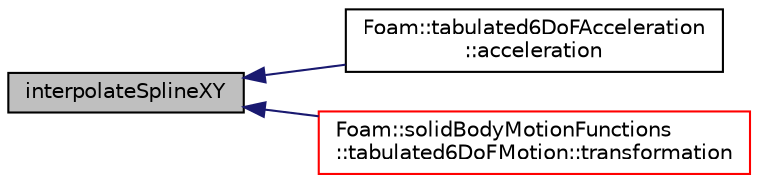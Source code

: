 digraph "interpolateSplineXY"
{
  bgcolor="transparent";
  edge [fontname="Helvetica",fontsize="10",labelfontname="Helvetica",labelfontsize="10"];
  node [fontname="Helvetica",fontsize="10",shape=record];
  rankdir="LR";
  Node1 [label="interpolateSplineXY",height=0.2,width=0.4,color="black", fillcolor="grey75", style="filled", fontcolor="black"];
  Node1 -> Node2 [dir="back",color="midnightblue",fontsize="10",style="solid",fontname="Helvetica"];
  Node2 [label="Foam::tabulated6DoFAcceleration\l::acceleration",height=0.2,width=0.4,color="black",URL="$a02553.html#a95f26e7763a392375d96477b9ef0dedf",tooltip="Return the solid-body accelerations. "];
  Node1 -> Node3 [dir="back",color="midnightblue",fontsize="10",style="solid",fontname="Helvetica"];
  Node3 [label="Foam::solidBodyMotionFunctions\l::tabulated6DoFMotion::transformation",height=0.2,width=0.4,color="red",URL="$a02554.html#a81f0dd436b8f71ebb3ed3d093d828a2f",tooltip="Return the solid-body motion transformation septernion. "];
}
